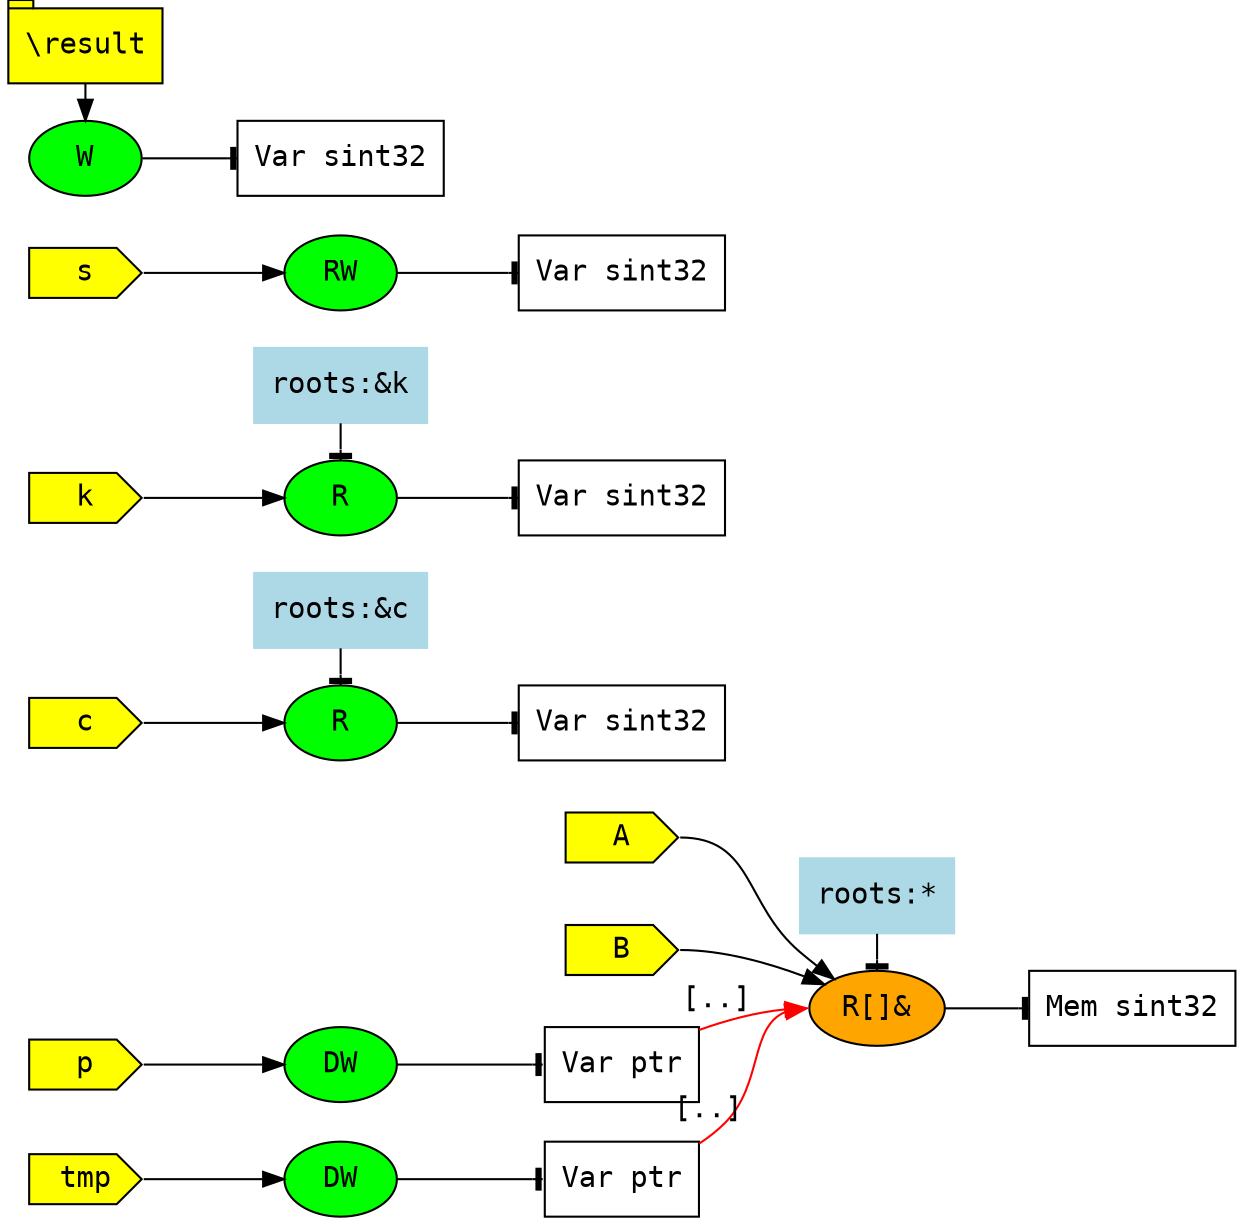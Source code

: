 digraph "job" {
  rankdir="LR" ;
  node [ fontname="monospace" ];
  edge [ fontname="monospace" ];
  V000 [ label="A", shape="cds", style="filled", fillcolor="yellow" ];
  V000:e -> A000 ;
  V001 [ label="B", shape="cds", style="filled", fillcolor="yellow" ];
  V001:e -> A000 ;
  V002 [ label="c", shape="cds", style="filled", fillcolor="yellow" ];
  V002:e -> A001 ;
  V003 [ label="k", shape="cds", style="filled", fillcolor="yellow" ];
  V003:e -> A002 ;
  V004 [ label="s", shape="cds", style="filled", fillcolor="yellow" ];
  V004:e -> A003 ;
  V005 [ label="p", shape="cds", style="filled", fillcolor="yellow" ];
  V005:e -> A004 ;
  V006 [ label="tmp", shape="cds", style="filled", fillcolor="yellow" ];
  V006:e -> A005 ;
  A000 [ label="R[]&", shape="oval", fillcolor="orange", style="filled" ];
  _007 [ label="roots:*", style="filled", color="lightblue", shape="box" ];
  { rank=same; A000; _007; }
  _007 -> A000 [ arrowhead="tee" ];
  _008 [ shape="record", label="Mem sint32" ];
  A000 -> _008:w [ arrowhead="tee" ];
  A001 [ label="R", shape="oval", fillcolor="green", style="filled" ];
  _009 [ label="roots:&c", style="filled", color="lightblue", shape="box" ];
  { rank=same; A001; _009; }
  _009 -> A001 [ arrowhead="tee" ];
  _010 [ shape="record", label="Var sint32" ];
  A001 -> _010:w [ arrowhead="tee" ];
  A002 [ label="R", shape="oval", fillcolor="green", style="filled" ];
  _011 [ label="roots:&k", style="filled", color="lightblue", shape="box" ];
  { rank=same; A002; _011; }
  _011 -> A002 [ arrowhead="tee" ];
  _012 [ shape="record", label="Var sint32" ];
  A002 -> _012:w [ arrowhead="tee" ];
  A003 [ label="RW", shape="oval", fillcolor="green", style="filled" ];
  _013 [ shape="record", label="Var sint32" ];
  A003 -> _013:w [ arrowhead="tee" ];
  A004 [ label="DW", shape="oval", fillcolor="green", style="filled" ];
  _014 [ shape="record", label="<_p1> Var ptr" ];
  _014:_p1 -> A000:w [ taillabel="[..]", labeldistance="1.7",
    labelangle="+40", color="red"
  ];
  A004 -> _014:w [ arrowhead="tee" ];
  A005 [ label="DW", shape="oval", fillcolor="green", style="filled" ];
  _015 [ shape="record", label="<_p1> Var ptr" ];
  _015:_p1 -> A000:w [ taillabel="[..]", labeldistance="1.7",
    labelangle="+40", color="red"
  ];
  A005 -> _015:w [ arrowhead="tee" ];
  R016 [ label="\\result", shape="tab", style="filled", fillcolor="yellow" ];
  { rank=same; R016; A006; }
  R016 -> A006 ;
  A006 [ label="W", shape="oval", fillcolor="green", style="filled" ];
  _017 [ shape="record", label="Var sint32" ];
  A006 -> _017:w [ arrowhead="tee" ];
}
